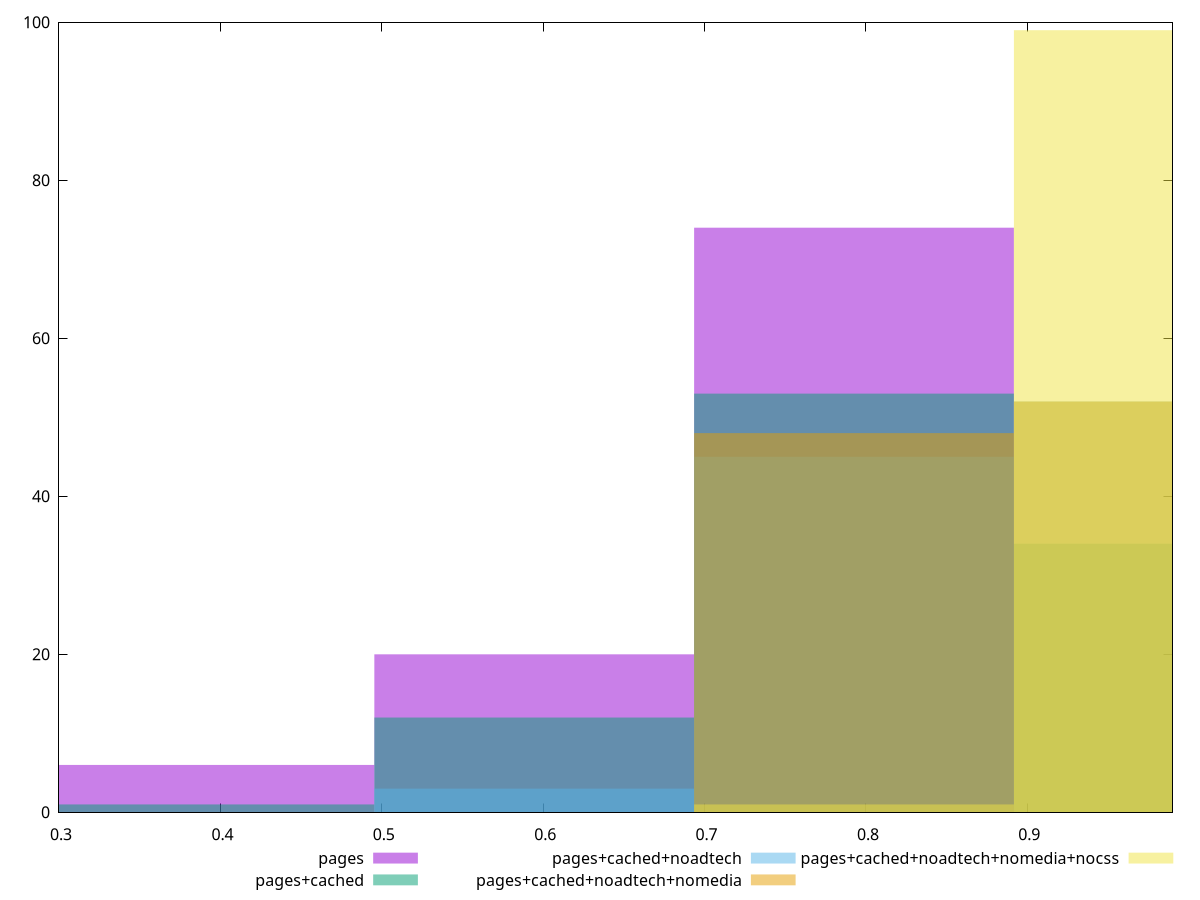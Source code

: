reset

$pages <<EOF
0.7926458618474875 74
0.39632293092374377 6
0.5944843963856157 20
EOF

$pagesCached <<EOF
0.5944843963856157 12
0.7926458618474875 53
0.9908073273093594 34
0.39632293092374377 1
EOF

$pagesCachedNoadtech <<EOF
0.5944843963856157 3
0.7926458618474875 45
0.9908073273093594 52
EOF

$pagesCachedNoadtechNomedia <<EOF
0.7926458618474875 48
0.9908073273093594 52
EOF

$pagesCachedNoadtechNomediaNocss <<EOF
0.9908073273093594 99
0.7926458618474875 1
EOF

set key outside below
set boxwidth 0.19816146546187188
set xrange [0.3:0.99]
set yrange [0:100]
set trange [0:100]
set style fill transparent solid 0.5 noborder
set terminal svg size 640, 530 enhanced background rgb 'white'
set output "report_00013_2021-02-09T12-04-24.940Z/first-meaningful-paint/comparison/histogram/all_score.svg"

plot $pages title "pages" with boxes, \
     $pagesCached title "pages+cached" with boxes, \
     $pagesCachedNoadtech title "pages+cached+noadtech" with boxes, \
     $pagesCachedNoadtechNomedia title "pages+cached+noadtech+nomedia" with boxes, \
     $pagesCachedNoadtechNomediaNocss title "pages+cached+noadtech+nomedia+nocss" with boxes

reset

